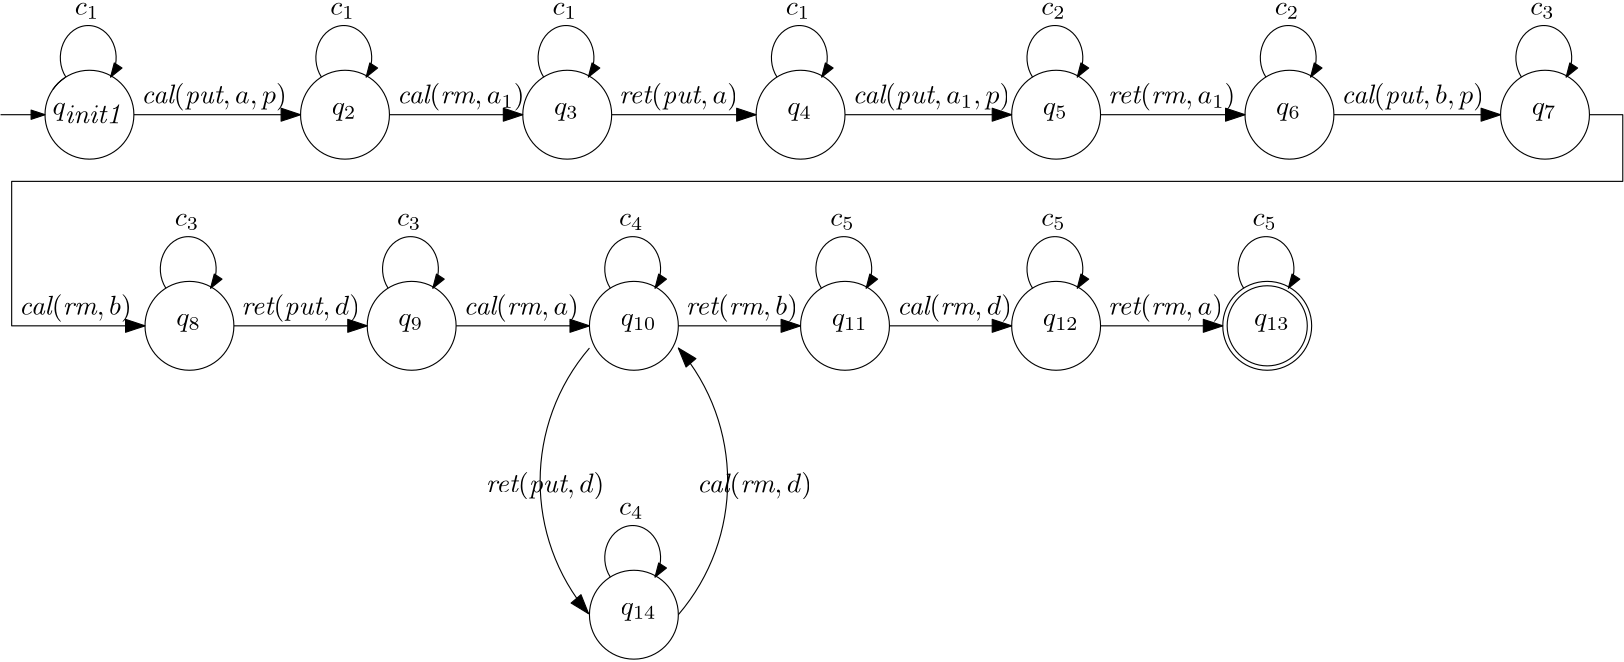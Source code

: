 <?xml version="1.0"?>
<!DOCTYPE ipe SYSTEM "ipe.dtd">
<ipe version="70107" creator="Ipe 7.1.7">
<info created="D:20151003110714" modified="D:20170208143549"/>
<preamble>\usepackage[version=0.96]{pgf}
\usepackage{tikz}
\usetikzlibrary{arrows,shapes,snakes,automata,backgrounds,petri}
\usepackage[latin1]{inputenc}
\usepackage{verbatim}</preamble>
<ipestyle name="basic">
<symbol name="arrow/arc(spx)">
<path stroke="sym-stroke" fill="sym-stroke" pen="sym-pen">
0 0 m
-1 0.333 l
-1 -0.333 l
h
</path>
</symbol>
<symbol name="arrow/farc(spx)">
<path stroke="sym-stroke" fill="white" pen="sym-pen">
0 0 m
-1 0.333 l
-1 -0.333 l
h
</path>
</symbol>
<symbol name="arrow/ptarc(spx)">
<path stroke="sym-stroke" fill="sym-stroke" pen="sym-pen">
0 0 m
-1 0.333 l
-0.8 0 l
-1 -0.333 l
h
</path>
</symbol>
<symbol name="arrow/fptarc(spx)">
<path stroke="sym-stroke" fill="white" pen="sym-pen">
0 0 m
-1 0.333 l
-0.8 0 l
-1 -0.333 l
h
</path>
</symbol>
<symbol name="mark/circle(sx)" transformations="translations">
<path fill="sym-stroke">
0.6 0 0 0.6 0 0 e
0.4 0 0 0.4 0 0 e
</path>
</symbol>
<symbol name="mark/disk(sx)" transformations="translations">
<path fill="sym-stroke">
0.6 0 0 0.6 0 0 e
</path>
</symbol>
<symbol name="mark/fdisk(sfx)" transformations="translations">
<group>
<path fill="sym-fill">
0.5 0 0 0.5 0 0 e
</path>
<path fill="sym-stroke" fillrule="eofill">
0.6 0 0 0.6 0 0 e
0.4 0 0 0.4 0 0 e
</path>
</group>
</symbol>
<symbol name="mark/box(sx)" transformations="translations">
<path fill="sym-stroke" fillrule="eofill">
-0.6 -0.6 m
0.6 -0.6 l
0.6 0.6 l
-0.6 0.6 l
h
-0.4 -0.4 m
0.4 -0.4 l
0.4 0.4 l
-0.4 0.4 l
h
</path>
</symbol>
<symbol name="mark/square(sx)" transformations="translations">
<path fill="sym-stroke">
-0.6 -0.6 m
0.6 -0.6 l
0.6 0.6 l
-0.6 0.6 l
h
</path>
</symbol>
<symbol name="mark/fsquare(sfx)" transformations="translations">
<group>
<path fill="sym-fill">
-0.5 -0.5 m
0.5 -0.5 l
0.5 0.5 l
-0.5 0.5 l
h
</path>
<path fill="sym-stroke" fillrule="eofill">
-0.6 -0.6 m
0.6 -0.6 l
0.6 0.6 l
-0.6 0.6 l
h
-0.4 -0.4 m
0.4 -0.4 l
0.4 0.4 l
-0.4 0.4 l
h
</path>
</group>
</symbol>
<symbol name="mark/cross(sx)" transformations="translations">
<group>
<path fill="sym-stroke">
-0.43 -0.57 m
0.57 0.43 l
0.43 0.57 l
-0.57 -0.43 l
h
</path>
<path fill="sym-stroke">
-0.43 0.57 m
0.57 -0.43 l
0.43 -0.57 l
-0.57 0.43 l
h
</path>
</group>
</symbol>
<symbol name="arrow/fnormal(spx)">
<path stroke="sym-stroke" fill="white" pen="sym-pen">
0 0 m
-1 0.333 l
-1 -0.333 l
h
</path>
</symbol>
<symbol name="arrow/pointed(spx)">
<path stroke="sym-stroke" fill="sym-stroke" pen="sym-pen">
0 0 m
-1 0.333 l
-0.8 0 l
-1 -0.333 l
h
</path>
</symbol>
<symbol name="arrow/fpointed(spx)">
<path stroke="sym-stroke" fill="white" pen="sym-pen">
0 0 m
-1 0.333 l
-0.8 0 l
-1 -0.333 l
h
</path>
</symbol>
<symbol name="arrow/linear(spx)">
<path stroke="sym-stroke" pen="sym-pen">
-1 0.333 m
0 0 l
-1 -0.333 l
</path>
</symbol>
<symbol name="arrow/fdouble(spx)">
<path stroke="sym-stroke" fill="white" pen="sym-pen">
0 0 m
-1 0.333 l
-1 -0.333 l
h
-1 0 m
-2 0.333 l
-2 -0.333 l
h
</path>
</symbol>
<symbol name="arrow/double(spx)">
<path stroke="sym-stroke" fill="sym-stroke" pen="sym-pen">
0 0 m
-1 0.333 l
-1 -0.333 l
h
-1 0 m
-2 0.333 l
-2 -0.333 l
h
</path>
</symbol>
<pen name="heavier" value="0.8"/>
<pen name="fat" value="1.2"/>
<pen name="ultrafat" value="2"/>
<symbolsize name="large" value="5"/>
<symbolsize name="small" value="2"/>
<symbolsize name="tiny" value="1.1"/>
<arrowsize name="large" value="10"/>
<arrowsize name="small" value="5"/>
<arrowsize name="tiny" value="3"/>
<color name="red" value="1 0 0"/>
<color name="green" value="0 1 0"/>
<color name="blue" value="0 0 1"/>
<color name="yellow" value="1 1 0"/>
<color name="orange" value="1 0.647 0"/>
<color name="gold" value="1 0.843 0"/>
<color name="purple" value="0.627 0.125 0.941"/>
<color name="gray" value="0.745"/>
<color name="brown" value="0.647 0.165 0.165"/>
<color name="navy" value="0 0 0.502"/>
<color name="pink" value="1 0.753 0.796"/>
<color name="seagreen" value="0.18 0.545 0.341"/>
<color name="turquoise" value="0.251 0.878 0.816"/>
<color name="violet" value="0.933 0.51 0.933"/>
<color name="darkblue" value="0 0 0.545"/>
<color name="darkcyan" value="0 0.545 0.545"/>
<color name="darkgray" value="0.663"/>
<color name="darkgreen" value="0 0.392 0"/>
<color name="darkmagenta" value="0.545 0 0.545"/>
<color name="darkorange" value="1 0.549 0"/>
<color name="darkred" value="0.545 0 0"/>
<color name="lightblue" value="0.678 0.847 0.902"/>
<color name="lightcyan" value="0.878 1 1"/>
<color name="lightgray" value="0.827"/>
<color name="lightgreen" value="0.565 0.933 0.565"/>
<color name="lightyellow" value="1 1 0.878"/>
<dashstyle name="dashed" value="[4] 0"/>
<dashstyle name="dotted" value="[1 3] 0"/>
<dashstyle name="dash dotted" value="[4 2 1 2] 0"/>
<dashstyle name="dash dot dotted" value="[4 2 1 2 1 2] 0"/>
<textsize name="large" value="\large"/>
<textsize name="small" value="\small"/>
<textsize name="tiny" value="\tiny"/>
<textsize name="Large" value="\Large"/>
<textsize name="LARGE" value="\LARGE"/>
<textsize name="huge" value="\huge"/>
<textsize name="Huge" value="\Huge"/>
<textsize name="footnote" value="\footnotesize"/>
<textstyle name="center" begin="\begin{center}" end="\end{center}"/>
<textstyle name="itemize" begin="\begin{itemize}" end="\end{itemize}"/>
<textstyle name="item" begin="\begin{itemize}\item{}" end="\end{itemize}"/>
<gridsize name="4 pts" value="4"/>
<gridsize name="8 pts (~3 mm)" value="8"/>
<gridsize name="16 pts (~6 mm)" value="16"/>
<gridsize name="32 pts (~12 mm)" value="32"/>
<gridsize name="10 pts (~3.5 mm)" value="10"/>
<gridsize name="20 pts (~7 mm)" value="20"/>
<gridsize name="14 pts (~5 mm)" value="14"/>
<gridsize name="28 pts (~10 mm)" value="28"/>
<gridsize name="56 pts (~20 mm)" value="56"/>
<anglesize name="90 deg" value="90"/>
<anglesize name="60 deg" value="60"/>
<anglesize name="45 deg" value="45"/>
<anglesize name="30 deg" value="30"/>
<anglesize name="22.5 deg" value="22.5"/>
<tiling name="falling" angle="-60" step="4" width="1"/>
<tiling name="rising" angle="30" step="4" width="1"/>
</ipestyle>
<page>
<layer name="alpha"/>
<view layers="alpha" active="alpha"/>
<path layer="alpha" matrix="1 0 0 1 -316 240" stroke="black">
16 0 0 16 352 384 e
</path>
<path matrix="1 0 0 1 -28 240" stroke="black" arrow="normal/small">
32 384 m
48 384 l
</path>
<path matrix="1 0 0 1 -28 240" stroke="black">
50.8281 393.083 m
16 0 0 -16 64 384 55.1248 397.313 a
</path>
<path matrix="0.502672 0 0 0.580409 -85.0771 368.218" stroke="black" arrow="normal/small">
224 464 m
20 0 0 -20 240 476 256 464 a
</path>
<text matrix="1 0 0 1 -33.3189 224" transformations="translations" pos="64 436" stroke="black" type="label" width="8.781" height="4.294" depth="1.49" valign="baseline">$c_1$</text>
<text matrix="1 0 0 1 -9.319 192" transformations="translations" pos="64 436" stroke="black" type="label" width="52.343" height="7.473" depth="2.49" valign="baseline">$\textit{cal}(\textit{put},a,p)$</text>
<path matrix="1 0 0 1 -224 240" stroke="black">
16 0 0 16 352 384 e
</path>
<path matrix="0.502672 0 0 0.580409 6.9229 368.218" stroke="black" arrow="normal/small">
224 464 m
20 0 0 -20 240 476 256 464 a
</path>
<text matrix="1 0 0 1 59.205 188" transformations="translations" pos="64 436" stroke="black" type="label" width="8.917" height="4.297" depth="1.93" valign="baseline">$q_2$</text>
<text matrix="1 0 0 1 58.681 224" transformations="translations" pos="64 436" stroke="black" type="label" width="8.781" height="4.294" depth="1.49" valign="baseline">$c_1$</text>
<text matrix="1 0 0 1 82.681 192" transformations="translations" pos="64 436" stroke="black" type="label" width="45.972" height="7.473" depth="2.49" valign="baseline">$\textit{cal}(\textit{rm},a_1)$</text>
<path matrix="1 0 0 1 -144 240" stroke="black">
16 0 0 16 352 384 e
</path>
<path matrix="0.502672 0 0 0.580409 86.9229 368.218" stroke="black" arrow="normal/small">
224 464 m
20 0 0 -20 240 476 256 464 a
</path>
<text matrix="1 0 0 1 139.205 188" transformations="translations" pos="64 436" stroke="black" type="label" width="8.917" height="4.297" depth="1.93" valign="baseline">$q_3$</text>
<text matrix="1 0 0 1 138.681 224" transformations="translations" pos="64 436" stroke="black" type="label" width="8.781" height="4.294" depth="1.49" valign="baseline">$c_1$</text>
<path matrix="1 0 0 1 92 112" stroke="black" arrow="normal/normal">
52 512 m
100 512 l
</path>
<text matrix="1 0 0 1 162.681 192" transformations="translations" pos="64 436" stroke="black" type="label" width="42.775" height="7.473" depth="2.49" valign="baseline">$\textit{ret}(\textit{put},a)$</text>
<path matrix="1 0 0 1 0 112" stroke="black" arrow="normal/normal">
52 512 m
112 512 l
</path>
<path matrix="1 0 0 1 -60 240" stroke="black">
16 0 0 16 352 384 e
</path>
<path matrix="0.502672 0 0 0.580409 170.923 368.218" stroke="black" arrow="normal/small">
224 464 m
20 0 0 -20 240 476 256 464 a
</path>
<text matrix="1 0 0 1 223.205 188" transformations="translations" pos="64 436" stroke="black" type="label" width="8.917" height="4.297" depth="1.93" valign="baseline">$q_4$</text>
<text matrix="1 0 0 1 222.681 224" transformations="translations" pos="64 436" stroke="black" type="label" width="8.781" height="4.294" depth="1.49" valign="baseline">$c_1$</text>
<path matrix="1 0 0 1 0 112" stroke="black" arrow="normal/normal">
224 512 m
276 512 l
</path>
<text matrix="1 0 0 1 -41.319 188" transformations="translations" pos="64 436" stroke="black" type="label" width="25.059" height="4.287" depth="3.1" valign="baseline">$q_{\textit{init1}}$</text>
<text matrix="1 0 0 1 246.681 192" transformations="translations" pos="64 436" stroke="black" type="label" width="56.812" height="7.473" depth="2.49" valign="baseline">$\textit{cal}(\textit{put},a_1,p)$</text>
<path matrix="1 0 0 1 32 240" stroke="black">
16 0 0 16 352 384 e
</path>
<path matrix="0.502672 0 0 0.580409 262.923 368.218" stroke="black" arrow="normal/small">
224 464 m
20 0 0 -20 240 476 256 464 a
</path>
<text matrix="1 0 0 1 315.205 188" transformations="translations" pos="64 436" stroke="black" type="label" width="8.917" height="4.297" depth="1.93" valign="baseline">$q_5$</text>
<text matrix="1 0 0 1 314.681 224" transformations="translations" pos="64 436" stroke="black" type="label" width="8.781" height="4.294" depth="1.49" valign="baseline">$c_2$</text>
<path matrix="1 0 0 1 256 112" stroke="black" arrow="normal/normal">
52 512 m
112 512 l
</path>
<text matrix="1 0 0 1 338.681 192" transformations="translations" pos="64 436" stroke="black" type="label" width="45.844" height="7.473" depth="2.49" valign="baseline">$\textit{ret}(\textit{rm},a_1)$</text>
<path matrix="1 0 0 1 116 240" stroke="black">
16 0 0 16 352 384 e
</path>
<path matrix="0.502672 0 0 0.580409 346.923 368.218" stroke="black" arrow="normal/small">
224 464 m
20 0 0 -20 240 476 256 464 a
</path>
<text matrix="1 0 0 1 399.205 188" transformations="translations" pos="64 436" stroke="black" type="label" width="8.917" height="4.297" depth="1.93" valign="baseline">$q_6$</text>
<text matrix="1 0 0 1 398.681 224" transformations="translations" pos="64 436" stroke="black" type="label" width="8.781" height="4.294" depth="1.49" valign="baseline">$c_2$</text>
<path matrix="1 0 0 1 176 112" stroke="black" arrow="normal/normal">
224 512 m
276 512 l
</path>
<text matrix="1 0 0 1 422.681 192" transformations="translations" pos="64 436" stroke="black" type="label" width="51.352" height="7.473" depth="2.49" valign="baseline">$\textit{cal}(\textit{put},b,p)$</text>
<path matrix="1 0 0 1 208 240" stroke="black">
16 0 0 16 352 384 e
</path>
<path matrix="0.502672 0 0 0.580409 438.923 368.218" stroke="black" arrow="normal/small">
224 464 m
20 0 0 -20 240 476 256 464 a
</path>
<text matrix="1 0 0 1 491.205 188" transformations="translations" pos="64 436" stroke="black" type="label" width="8.917" height="4.297" depth="1.93" valign="baseline">$q_7$</text>
<text matrix="1 0 0 1 490.681 224" transformations="translations" pos="64 436" stroke="black" type="label" width="8.781" height="4.294" depth="1.49" valign="baseline">$c_3$</text>
<path matrix="1 0 0 1 432 112" stroke="black" arrow="normal/normal">
52 512 m
112 512 l
</path>
<path matrix="1 0 0 1 -280 164" stroke="black">
16 0 0 16 352 384 e
</path>
<path matrix="0.502672 0 0 0.580409 -49.077 292.218" stroke="black" arrow="normal/small">
224 464 m
20 0 0 -20 240 476 256 464 a
</path>
<text matrix="1 0 0 1 3.205 112" transformations="translations" pos="64 436" stroke="black" type="label" width="8.917" height="4.297" depth="1.93" valign="baseline">$q_8$</text>
<text matrix="1 0 0 1 2.681 148" transformations="translations" pos="64 436" stroke="black" type="label" width="8.781" height="4.294" depth="1.49" valign="baseline">$c_3$</text>
<path stroke="black" arrow="normal/normal">
576 624 m
588 624 l
588 600 l
8 600 l
8 548 l
56 548 l
</path>
<text matrix="1 0 0 1 -53.319 116" transformations="translations" pos="64 436" stroke="black" type="label" width="40.512" height="7.473" depth="2.49" valign="baseline">$\textit{cal}(\textit{rm},b)$</text>
<text matrix="1 0 0 1 26.681 116" transformations="translations" pos="64 436" stroke="black" type="label" width="42.695" height="7.473" depth="2.49" valign="baseline">$\textit{ret}(\textit{put},d)$</text>
<path matrix="1 0 0 1 -200 164" stroke="black">
16 0 0 16 352 384 e
</path>
<path matrix="0.502672 0 0 0.580409 30.923 292.218" stroke="black" arrow="normal/small">
224 464 m
20 0 0 -20 240 476 256 464 a
</path>
<text matrix="1 0 0 1 83.205 112" transformations="translations" pos="64 436" stroke="black" type="label" width="8.917" height="4.297" depth="1.93" valign="baseline">$q_9$</text>
<text matrix="1 0 0 1 82.681 148" transformations="translations" pos="64 436" stroke="black" type="label" width="8.781" height="4.294" depth="1.49" valign="baseline">$c_3$</text>
<path matrix="1 0 0 1 36 36" stroke="black" arrow="normal/normal">
52 512 m
100 512 l
</path>
<text matrix="1 0 0 1 106.681 116" transformations="translations" pos="64 436" stroke="black" type="label" width="41.502" height="7.473" depth="2.49" valign="baseline">$\textit{cal}(\textit{rm},a)$</text>
<path matrix="1 0 0 1 -120 164" stroke="black">
16 0 0 16 352 384 e
</path>
<path matrix="0.502672 0 0 0.580409 110.923 292.218" stroke="black" arrow="normal/small">
224 464 m
20 0 0 -20 240 476 256 464 a
</path>
<text matrix="1 0 0 1 163.205 112" transformations="translations" pos="64 436" stroke="black" type="label" width="12.888" height="4.297" depth="1.93" valign="baseline">$q_{10}$</text>
<text matrix="1 0 0 1 162.681 148" transformations="translations" pos="64 436" stroke="black" type="label" width="8.781" height="4.294" depth="1.49" valign="baseline">$c_4$</text>
<path matrix="1 0 0 1 116 36" stroke="black" arrow="normal/normal">
52 512 m
100 512 l
</path>
<path matrix="0.502672 0 0 0.580409 110.923 188.218" stroke="black" arrow="normal/small">
224 464 m
20 0 0 -20 240 476 256 464 a
</path>
<text matrix="1 0 0 1 162.681 44" transformations="translations" pos="64 436" stroke="black" type="label" width="8.781" height="4.294" depth="1.49" valign="baseline">$c_4$</text>
<path matrix="1 0 0 1 -176 172" stroke="black" arrow="normal/normal">
392 368 m
73.7564 0 0 73.7564 448 320 391.695 272.358 a
</path>
<path matrix="1 0 0 1 -176 172" stroke="black" arrow="normal/normal">
424 272 m
73.7564 0 0 73.7564 368 320 424 368 a
</path>
<text matrix="1 0 0 1 114.681 52" transformations="translations" pos="64 436" stroke="black" type="label" width="42.695" height="7.473" depth="2.49" valign="baseline">$\textit{ret}(\textit{put},d)$</text>
<text matrix="1 0 0 1 190.681 52" transformations="translations" pos="64 436" stroke="black" type="label" width="41.422" height="7.473" depth="2.49" valign="baseline">$\textit{cal}(\textit{rm},d)$</text>
<path matrix="1 0 0 1 -120 60" stroke="black">
16 0 0 16 352 384 e
</path>
<text matrix="1 0 0 1 163.205 8" transformations="translations" pos="64 436" stroke="black" type="label" width="12.888" height="4.297" depth="1.93" valign="baseline">$q_{14}$</text>
<text matrix="1 0 0 1 186.681 116" transformations="translations" pos="64 436" stroke="black" type="label" width="40.384" height="7.473" depth="2.49" valign="baseline">$\textit{ret}(\textit{rm},b)$</text>
<path matrix="1 0 0 1 -44 164" stroke="black">
16 0 0 16 352 384 e
</path>
<path matrix="0.502672 0 0 0.580409 186.923 292.218" stroke="black" arrow="normal/small">
224 464 m
20 0 0 -20 240 476 256 464 a
</path>
<text matrix="1 0 0 1 239.205 112" transformations="translations" pos="64 436" stroke="black" type="label" width="12.888" height="4.297" depth="1.93" valign="baseline">$q_{11}$</text>
<text matrix="1 0 0 1 238.681 148" transformations="translations" pos="64 436" stroke="black" type="label" width="8.781" height="4.294" depth="1.49" valign="baseline">$c_5$</text>
<text matrix="1 0 0 1 262.681 116" transformations="translations" pos="64 436" stroke="black" type="label" width="41.422" height="7.473" depth="2.49" valign="baseline">$\textit{cal}(\textit{rm},d)$</text>
<path matrix="1 0 0 1 -8 132" stroke="black" arrow="normal/normal">
256 416 m
300 416 l
</path>
<path matrix="1 0 0 1 32 164" stroke="black">
16 0 0 16 352 384 e
</path>
<path matrix="0.502672 0 0 0.580409 262.923 292.218" stroke="black" arrow="normal/small">
224 464 m
20 0 0 -20 240 476 256 464 a
</path>
<text matrix="1 0 0 1 315.205 112" transformations="translations" pos="64 436" stroke="black" type="label" width="12.888" height="4.297" depth="1.93" valign="baseline">$q_{12}$</text>
<text matrix="1 0 0 1 314.681 148" transformations="translations" pos="64 436" stroke="black" type="label" width="8.781" height="4.294" depth="1.49" valign="baseline">$c_5$</text>
<text matrix="1 0 0 1 338.681 116" transformations="translations" pos="64 436" stroke="black" type="label" width="41.375" height="7.473" depth="2.49" valign="baseline">$\textit{ret}(\textit{rm},a)$</text>
<path matrix="1 0 0 1 108 164" stroke="black">
16 0 0 16 352 384 e
</path>
<path matrix="0.502672 0 0 0.580409 338.923 292.218" stroke="black" arrow="normal/small">
224 464 m
20 0 0 -20 240 476 256 464 a
</path>
<text matrix="1 0 0 1 391.205 112" transformations="translations" pos="64 436" stroke="black" type="label" width="12.888" height="4.297" depth="1.93" valign="baseline">$q_{13}$</text>
<text matrix="1 0 0 1 390.681 148" transformations="translations" pos="64 436" stroke="black" type="label" width="8.781" height="4.294" depth="1.49" valign="baseline">$c_5$</text>
<path matrix="1 0 0 1 108 164" stroke="black">
14.4222 0 0 14.4222 352 384 e
</path>
<path matrix="1 0 0 1 -8 132" stroke="black" arrow="normal/normal">
332 416 m
376 416 l
</path>
<path matrix="1 0 0 1 -8 132" stroke="black" arrow="normal/normal">
408 416 m
452 416 l
</path>
</page>
</ipe>
